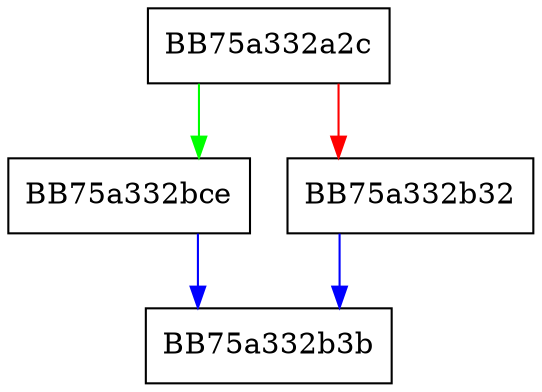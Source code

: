 digraph push_CSIP {
  node [shape="box"];
  graph [splines=ortho];
  BB75a332a2c -> BB75a332bce [color="green"];
  BB75a332a2c -> BB75a332b32 [color="red"];
  BB75a332b32 -> BB75a332b3b [color="blue"];
  BB75a332bce -> BB75a332b3b [color="blue"];
}
